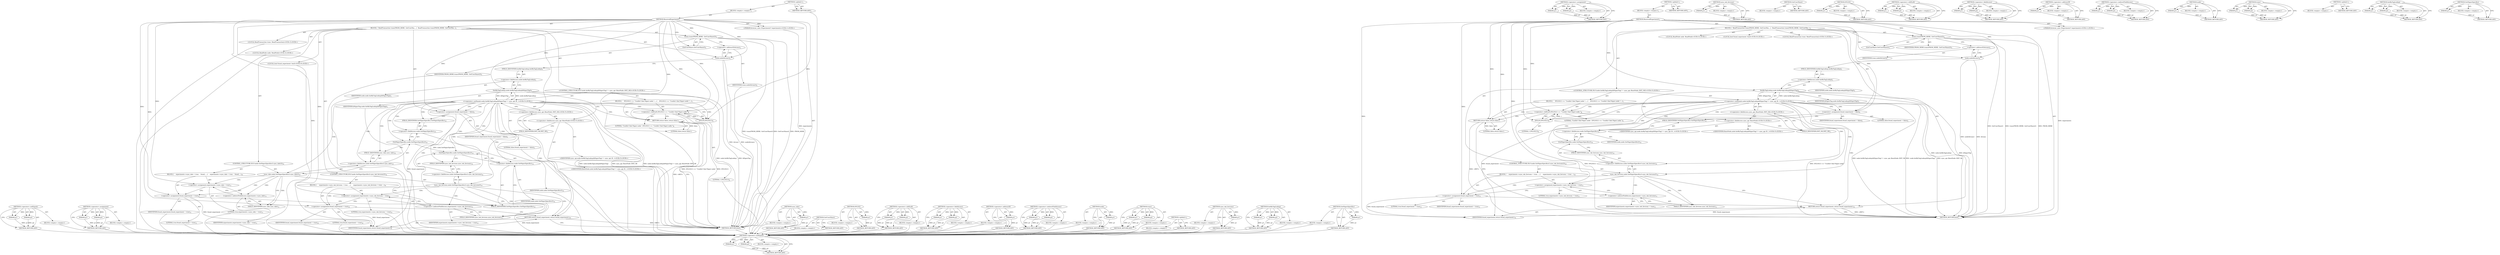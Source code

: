 digraph "GetNigoriSpecifics" {
vulnerable_123 [label=<(METHOD,&lt;operator&gt;.notEquals)>];
vulnerable_124 [label=<(PARAM,p1)>];
vulnerable_125 [label=<(PARAM,p2)>];
vulnerable_126 [label=<(BLOCK,&lt;empty&gt;,&lt;empty&gt;)>];
vulnerable_127 [label=<(METHOD_RETURN,ANY)>];
vulnerable_147 [label=<(METHOD,&lt;operator&gt;.assignment)>];
vulnerable_148 [label=<(PARAM,p1)>];
vulnerable_149 [label=<(PARAM,p2)>];
vulnerable_150 [label=<(BLOCK,&lt;empty&gt;,&lt;empty&gt;)>];
vulnerable_151 [label=<(METHOD_RETURN,ANY)>];
vulnerable_6 [label=<(METHOD,&lt;global&gt;)<SUB>1</SUB>>];
vulnerable_7 [label=<(BLOCK,&lt;empty&gt;,&lt;empty&gt;)<SUB>1</SUB>>];
vulnerable_8 [label=<(METHOD,ReceivedExperiment)<SUB>1</SUB>>];
vulnerable_9 [label="<(PARAM,browser_sync::Experiments* experiments)<SUB>1</SUB>>"];
vulnerable_10 [label=<(BLOCK,{
  ReadTransaction trans(FROM_HERE, GetUserSha...,{
  ReadTransaction trans(FROM_HERE, GetUserSha...)<SUB>2</SUB>>];
vulnerable_11 [label="<(LOCAL,ReadTransaction trans: ReadTransaction)<SUB>3</SUB>>"];
vulnerable_12 [label=<(trans,trans(FROM_HERE, GetUserShare()))<SUB>3</SUB>>];
vulnerable_13 [label=<(IDENTIFIER,FROM_HERE,trans(FROM_HERE, GetUserShare()))<SUB>3</SUB>>];
vulnerable_14 [label=<(GetUserShare,GetUserShare())<SUB>3</SUB>>];
vulnerable_15 [label="<(LOCAL,ReadNode node: ReadNode)<SUB>4</SUB>>"];
vulnerable_16 [label=<(node,node(&amp;trans))<SUB>4</SUB>>];
vulnerable_17 [label=<(&lt;operator&gt;.addressOf,&amp;trans)<SUB>4</SUB>>];
vulnerable_18 [label=<(IDENTIFIER,trans,node(&amp;trans))<SUB>4</SUB>>];
vulnerable_19 [label="<(CONTROL_STRUCTURE,IF,if (node.InitByTagLookup(kNigoriTag) != sync_api::BaseNode::INIT_OK))<SUB>5</SUB>>"];
vulnerable_20 [label="<(&lt;operator&gt;.notEquals,node.InitByTagLookup(kNigoriTag) != sync_api::B...)<SUB>5</SUB>>"];
vulnerable_21 [label=<(InitByTagLookup,node.InitByTagLookup(kNigoriTag))<SUB>5</SUB>>];
vulnerable_22 [label=<(&lt;operator&gt;.fieldAccess,node.InitByTagLookup)<SUB>5</SUB>>];
vulnerable_23 [label=<(IDENTIFIER,node,node.InitByTagLookup(kNigoriTag))<SUB>5</SUB>>];
vulnerable_24 [label=<(FIELD_IDENTIFIER,InitByTagLookup,InitByTagLookup)<SUB>5</SUB>>];
vulnerable_25 [label=<(IDENTIFIER,kNigoriTag,node.InitByTagLookup(kNigoriTag))<SUB>5</SUB>>];
vulnerable_26 [label="<(&lt;operator&gt;.fieldAccess,sync_api::BaseNode::INIT_OK)<SUB>5</SUB>>"];
vulnerable_27 [label="<(&lt;operator&gt;.fieldAccess,sync_api::BaseNode)<SUB>5</SUB>>"];
vulnerable_28 [label="<(IDENTIFIER,sync_api,node.InitByTagLookup(kNigoriTag) != sync_api::B...)<SUB>5</SUB>>"];
vulnerable_29 [label="<(IDENTIFIER,BaseNode,node.InitByTagLookup(kNigoriTag) != sync_api::B...)<SUB>5</SUB>>"];
vulnerable_30 [label=<(FIELD_IDENTIFIER,INIT_OK,INIT_OK)<SUB>5</SUB>>];
vulnerable_31 [label=<(BLOCK,{
    DVLOG(1) &lt;&lt; &quot;Couldn't find Nigori node.&quot;;...,{
    DVLOG(1) &lt;&lt; &quot;Couldn't find Nigori node.&quot;;...)<SUB>5</SUB>>];
vulnerable_32 [label=<(&lt;operator&gt;.shiftLeft,DVLOG(1) &lt;&lt; &quot;Couldn't find Nigori node.&quot;)<SUB>6</SUB>>];
vulnerable_33 [label=<(DVLOG,DVLOG(1))<SUB>6</SUB>>];
vulnerable_34 [label=<(LITERAL,1,DVLOG(1))<SUB>6</SUB>>];
vulnerable_35 [label=<(LITERAL,&quot;Couldn't find Nigori node.&quot;,DVLOG(1) &lt;&lt; &quot;Couldn't find Nigori node.&quot;)<SUB>6</SUB>>];
vulnerable_36 [label=<(RETURN,return false;,return false;)<SUB>7</SUB>>];
vulnerable_37 [label=<(LITERAL,false,return false;)<SUB>7</SUB>>];
vulnerable_38 [label="<(LOCAL,bool found_experiment: bool)<SUB>9</SUB>>"];
vulnerable_39 [label=<(&lt;operator&gt;.assignment,found_experiment = false)<SUB>9</SUB>>];
vulnerable_40 [label=<(IDENTIFIER,found_experiment,found_experiment = false)<SUB>9</SUB>>];
vulnerable_41 [label=<(LITERAL,false,found_experiment = false)<SUB>9</SUB>>];
vulnerable_42 [label=<(CONTROL_STRUCTURE,IF,if (node.GetNigoriSpecifics().sync_tabs()))<SUB>10</SUB>>];
vulnerable_43 [label=<(sync_tabs,node.GetNigoriSpecifics().sync_tabs())<SUB>10</SUB>>];
vulnerable_44 [label=<(&lt;operator&gt;.fieldAccess,node.GetNigoriSpecifics().sync_tabs)<SUB>10</SUB>>];
vulnerable_45 [label=<(GetNigoriSpecifics,node.GetNigoriSpecifics())<SUB>10</SUB>>];
vulnerable_46 [label=<(&lt;operator&gt;.fieldAccess,node.GetNigoriSpecifics)<SUB>10</SUB>>];
vulnerable_47 [label=<(IDENTIFIER,node,node.GetNigoriSpecifics())<SUB>10</SUB>>];
vulnerable_48 [label=<(FIELD_IDENTIFIER,GetNigoriSpecifics,GetNigoriSpecifics)<SUB>10</SUB>>];
vulnerable_49 [label=<(FIELD_IDENTIFIER,sync_tabs,sync_tabs)<SUB>10</SUB>>];
vulnerable_50 [label=<(BLOCK,{
    experiments-&gt;sync_tabs = true;
    found_...,{
    experiments-&gt;sync_tabs = true;
    found_...)<SUB>10</SUB>>];
vulnerable_51 [label=<(&lt;operator&gt;.assignment,experiments-&gt;sync_tabs = true)<SUB>11</SUB>>];
vulnerable_52 [label=<(&lt;operator&gt;.indirectFieldAccess,experiments-&gt;sync_tabs)<SUB>11</SUB>>];
vulnerable_53 [label=<(IDENTIFIER,experiments,experiments-&gt;sync_tabs = true)<SUB>11</SUB>>];
vulnerable_54 [label=<(FIELD_IDENTIFIER,sync_tabs,sync_tabs)<SUB>11</SUB>>];
vulnerable_55 [label=<(LITERAL,true,experiments-&gt;sync_tabs = true)<SUB>11</SUB>>];
vulnerable_56 [label=<(&lt;operator&gt;.assignment,found_experiment = true)<SUB>12</SUB>>];
vulnerable_57 [label=<(IDENTIFIER,found_experiment,found_experiment = true)<SUB>12</SUB>>];
vulnerable_58 [label=<(LITERAL,true,found_experiment = true)<SUB>12</SUB>>];
vulnerable_59 [label=<(CONTROL_STRUCTURE,IF,if (node.GetNigoriSpecifics().sync_tab_favicons()))<SUB>14</SUB>>];
vulnerable_60 [label=<(sync_tab_favicons,node.GetNigoriSpecifics().sync_tab_favicons())<SUB>14</SUB>>];
vulnerable_61 [label=<(&lt;operator&gt;.fieldAccess,node.GetNigoriSpecifics().sync_tab_favicons)<SUB>14</SUB>>];
vulnerable_62 [label=<(GetNigoriSpecifics,node.GetNigoriSpecifics())<SUB>14</SUB>>];
vulnerable_63 [label=<(&lt;operator&gt;.fieldAccess,node.GetNigoriSpecifics)<SUB>14</SUB>>];
vulnerable_64 [label=<(IDENTIFIER,node,node.GetNigoriSpecifics())<SUB>14</SUB>>];
vulnerable_65 [label=<(FIELD_IDENTIFIER,GetNigoriSpecifics,GetNigoriSpecifics)<SUB>14</SUB>>];
vulnerable_66 [label=<(FIELD_IDENTIFIER,sync_tab_favicons,sync_tab_favicons)<SUB>14</SUB>>];
vulnerable_67 [label=<(BLOCK,{
     experiments-&gt;sync_tab_favicons = true;
 ...,{
     experiments-&gt;sync_tab_favicons = true;
 ...)<SUB>14</SUB>>];
vulnerable_68 [label=<(&lt;operator&gt;.assignment,experiments-&gt;sync_tab_favicons = true)<SUB>15</SUB>>];
vulnerable_69 [label=<(&lt;operator&gt;.indirectFieldAccess,experiments-&gt;sync_tab_favicons)<SUB>15</SUB>>];
vulnerable_70 [label=<(IDENTIFIER,experiments,experiments-&gt;sync_tab_favicons = true)<SUB>15</SUB>>];
vulnerable_71 [label=<(FIELD_IDENTIFIER,sync_tab_favicons,sync_tab_favicons)<SUB>15</SUB>>];
vulnerable_72 [label=<(LITERAL,true,experiments-&gt;sync_tab_favicons = true)<SUB>15</SUB>>];
vulnerable_73 [label=<(&lt;operator&gt;.assignment,found_experiment = true)<SUB>16</SUB>>];
vulnerable_74 [label=<(IDENTIFIER,found_experiment,found_experiment = true)<SUB>16</SUB>>];
vulnerable_75 [label=<(LITERAL,true,found_experiment = true)<SUB>16</SUB>>];
vulnerable_76 [label=<(RETURN,return found_experiment;,return found_experiment;)<SUB>18</SUB>>];
vulnerable_77 [label=<(IDENTIFIER,found_experiment,return found_experiment;)<SUB>18</SUB>>];
vulnerable_78 [label=<(METHOD_RETURN,bool)<SUB>1</SUB>>];
vulnerable_80 [label=<(METHOD_RETURN,ANY)<SUB>1</SUB>>];
vulnerable_152 [label=<(METHOD,sync_tabs)>];
vulnerable_153 [label=<(PARAM,p1)>];
vulnerable_154 [label=<(BLOCK,&lt;empty&gt;,&lt;empty&gt;)>];
vulnerable_155 [label=<(METHOD_RETURN,ANY)>];
vulnerable_112 [label=<(METHOD,GetUserShare)>];
vulnerable_113 [label=<(BLOCK,&lt;empty&gt;,&lt;empty&gt;)>];
vulnerable_114 [label=<(METHOD_RETURN,ANY)>];
vulnerable_143 [label=<(METHOD,DVLOG)>];
vulnerable_144 [label=<(PARAM,p1)>];
vulnerable_145 [label=<(BLOCK,&lt;empty&gt;,&lt;empty&gt;)>];
vulnerable_146 [label=<(METHOD_RETURN,ANY)>];
vulnerable_138 [label=<(METHOD,&lt;operator&gt;.shiftLeft)>];
vulnerable_139 [label=<(PARAM,p1)>];
vulnerable_140 [label=<(PARAM,p2)>];
vulnerable_141 [label=<(BLOCK,&lt;empty&gt;,&lt;empty&gt;)>];
vulnerable_142 [label=<(METHOD_RETURN,ANY)>];
vulnerable_133 [label=<(METHOD,&lt;operator&gt;.fieldAccess)>];
vulnerable_134 [label=<(PARAM,p1)>];
vulnerable_135 [label=<(PARAM,p2)>];
vulnerable_136 [label=<(BLOCK,&lt;empty&gt;,&lt;empty&gt;)>];
vulnerable_137 [label=<(METHOD_RETURN,ANY)>];
vulnerable_119 [label=<(METHOD,&lt;operator&gt;.addressOf)>];
vulnerable_120 [label=<(PARAM,p1)>];
vulnerable_121 [label=<(BLOCK,&lt;empty&gt;,&lt;empty&gt;)>];
vulnerable_122 [label=<(METHOD_RETURN,ANY)>];
vulnerable_160 [label=<(METHOD,&lt;operator&gt;.indirectFieldAccess)>];
vulnerable_161 [label=<(PARAM,p1)>];
vulnerable_162 [label=<(PARAM,p2)>];
vulnerable_163 [label=<(BLOCK,&lt;empty&gt;,&lt;empty&gt;)>];
vulnerable_164 [label=<(METHOD_RETURN,ANY)>];
vulnerable_115 [label=<(METHOD,node)>];
vulnerable_116 [label=<(PARAM,p1)>];
vulnerable_117 [label=<(BLOCK,&lt;empty&gt;,&lt;empty&gt;)>];
vulnerable_118 [label=<(METHOD_RETURN,ANY)>];
vulnerable_107 [label=<(METHOD,trans)>];
vulnerable_108 [label=<(PARAM,p1)>];
vulnerable_109 [label=<(PARAM,p2)>];
vulnerable_110 [label=<(BLOCK,&lt;empty&gt;,&lt;empty&gt;)>];
vulnerable_111 [label=<(METHOD_RETURN,ANY)>];
vulnerable_101 [label=<(METHOD,&lt;global&gt;)<SUB>1</SUB>>];
vulnerable_102 [label=<(BLOCK,&lt;empty&gt;,&lt;empty&gt;)>];
vulnerable_103 [label=<(METHOD_RETURN,ANY)>];
vulnerable_165 [label=<(METHOD,sync_tab_favicons)>];
vulnerable_166 [label=<(PARAM,p1)>];
vulnerable_167 [label=<(BLOCK,&lt;empty&gt;,&lt;empty&gt;)>];
vulnerable_168 [label=<(METHOD_RETURN,ANY)>];
vulnerable_128 [label=<(METHOD,InitByTagLookup)>];
vulnerable_129 [label=<(PARAM,p1)>];
vulnerable_130 [label=<(PARAM,p2)>];
vulnerable_131 [label=<(BLOCK,&lt;empty&gt;,&lt;empty&gt;)>];
vulnerable_132 [label=<(METHOD_RETURN,ANY)>];
vulnerable_156 [label=<(METHOD,GetNigoriSpecifics)>];
vulnerable_157 [label=<(PARAM,p1)>];
vulnerable_158 [label=<(BLOCK,&lt;empty&gt;,&lt;empty&gt;)>];
vulnerable_159 [label=<(METHOD_RETURN,ANY)>];
fixed_106 [label=<(METHOD,&lt;operator&gt;.notEquals)>];
fixed_107 [label=<(PARAM,p1)>];
fixed_108 [label=<(PARAM,p2)>];
fixed_109 [label=<(BLOCK,&lt;empty&gt;,&lt;empty&gt;)>];
fixed_110 [label=<(METHOD_RETURN,ANY)>];
fixed_130 [label=<(METHOD,&lt;operator&gt;.assignment)>];
fixed_131 [label=<(PARAM,p1)>];
fixed_132 [label=<(PARAM,p2)>];
fixed_133 [label=<(BLOCK,&lt;empty&gt;,&lt;empty&gt;)>];
fixed_134 [label=<(METHOD_RETURN,ANY)>];
fixed_6 [label=<(METHOD,&lt;global&gt;)<SUB>1</SUB>>];
fixed_7 [label=<(BLOCK,&lt;empty&gt;,&lt;empty&gt;)<SUB>1</SUB>>];
fixed_8 [label=<(METHOD,ReceivedExperiment)<SUB>1</SUB>>];
fixed_9 [label="<(PARAM,browser_sync::Experiments* experiments)<SUB>1</SUB>>"];
fixed_10 [label=<(BLOCK,{
  ReadTransaction trans(FROM_HERE, GetUserSha...,{
  ReadTransaction trans(FROM_HERE, GetUserSha...)<SUB>2</SUB>>];
fixed_11 [label="<(LOCAL,ReadTransaction trans: ReadTransaction)<SUB>3</SUB>>"];
fixed_12 [label=<(trans,trans(FROM_HERE, GetUserShare()))<SUB>3</SUB>>];
fixed_13 [label=<(IDENTIFIER,FROM_HERE,trans(FROM_HERE, GetUserShare()))<SUB>3</SUB>>];
fixed_14 [label=<(GetUserShare,GetUserShare())<SUB>3</SUB>>];
fixed_15 [label="<(LOCAL,ReadNode node: ReadNode)<SUB>4</SUB>>"];
fixed_16 [label=<(node,node(&amp;trans))<SUB>4</SUB>>];
fixed_17 [label=<(&lt;operator&gt;.addressOf,&amp;trans)<SUB>4</SUB>>];
fixed_18 [label=<(IDENTIFIER,trans,node(&amp;trans))<SUB>4</SUB>>];
fixed_19 [label="<(CONTROL_STRUCTURE,IF,if (node.InitByTagLookup(kNigoriTag) != sync_api::BaseNode::INIT_OK))<SUB>5</SUB>>"];
fixed_20 [label="<(&lt;operator&gt;.notEquals,node.InitByTagLookup(kNigoriTag) != sync_api::B...)<SUB>5</SUB>>"];
fixed_21 [label=<(InitByTagLookup,node.InitByTagLookup(kNigoriTag))<SUB>5</SUB>>];
fixed_22 [label=<(&lt;operator&gt;.fieldAccess,node.InitByTagLookup)<SUB>5</SUB>>];
fixed_23 [label=<(IDENTIFIER,node,node.InitByTagLookup(kNigoriTag))<SUB>5</SUB>>];
fixed_24 [label=<(FIELD_IDENTIFIER,InitByTagLookup,InitByTagLookup)<SUB>5</SUB>>];
fixed_25 [label=<(IDENTIFIER,kNigoriTag,node.InitByTagLookup(kNigoriTag))<SUB>5</SUB>>];
fixed_26 [label="<(&lt;operator&gt;.fieldAccess,sync_api::BaseNode::INIT_OK)<SUB>5</SUB>>"];
fixed_27 [label="<(&lt;operator&gt;.fieldAccess,sync_api::BaseNode)<SUB>5</SUB>>"];
fixed_28 [label="<(IDENTIFIER,sync_api,node.InitByTagLookup(kNigoriTag) != sync_api::B...)<SUB>5</SUB>>"];
fixed_29 [label="<(IDENTIFIER,BaseNode,node.InitByTagLookup(kNigoriTag) != sync_api::B...)<SUB>5</SUB>>"];
fixed_30 [label=<(FIELD_IDENTIFIER,INIT_OK,INIT_OK)<SUB>5</SUB>>];
fixed_31 [label=<(BLOCK,{
    DVLOG(1) &lt;&lt; &quot;Couldn't find Nigori node.&quot;;...,{
    DVLOG(1) &lt;&lt; &quot;Couldn't find Nigori node.&quot;;...)<SUB>5</SUB>>];
fixed_32 [label=<(&lt;operator&gt;.shiftLeft,DVLOG(1) &lt;&lt; &quot;Couldn't find Nigori node.&quot;)<SUB>6</SUB>>];
fixed_33 [label=<(DVLOG,DVLOG(1))<SUB>6</SUB>>];
fixed_34 [label=<(LITERAL,1,DVLOG(1))<SUB>6</SUB>>];
fixed_35 [label=<(LITERAL,&quot;Couldn't find Nigori node.&quot;,DVLOG(1) &lt;&lt; &quot;Couldn't find Nigori node.&quot;)<SUB>6</SUB>>];
fixed_36 [label=<(RETURN,return false;,return false;)<SUB>7</SUB>>];
fixed_37 [label=<(LITERAL,false,return false;)<SUB>7</SUB>>];
fixed_38 [label="<(LOCAL,bool found_experiment: bool)<SUB>9</SUB>>"];
fixed_39 [label=<(&lt;operator&gt;.assignment,found_experiment = false)<SUB>9</SUB>>];
fixed_40 [label=<(IDENTIFIER,found_experiment,found_experiment = false)<SUB>9</SUB>>];
fixed_41 [label=<(LITERAL,false,found_experiment = false)<SUB>9</SUB>>];
fixed_42 [label=<(CONTROL_STRUCTURE,IF,if (node.GetNigoriSpecifics().sync_tab_favicons()))<SUB>10</SUB>>];
fixed_43 [label=<(sync_tab_favicons,node.GetNigoriSpecifics().sync_tab_favicons())<SUB>10</SUB>>];
fixed_44 [label=<(&lt;operator&gt;.fieldAccess,node.GetNigoriSpecifics().sync_tab_favicons)<SUB>10</SUB>>];
fixed_45 [label=<(GetNigoriSpecifics,node.GetNigoriSpecifics())<SUB>10</SUB>>];
fixed_46 [label=<(&lt;operator&gt;.fieldAccess,node.GetNigoriSpecifics)<SUB>10</SUB>>];
fixed_47 [label=<(IDENTIFIER,node,node.GetNigoriSpecifics())<SUB>10</SUB>>];
fixed_48 [label=<(FIELD_IDENTIFIER,GetNigoriSpecifics,GetNigoriSpecifics)<SUB>10</SUB>>];
fixed_49 [label=<(FIELD_IDENTIFIER,sync_tab_favicons,sync_tab_favicons)<SUB>10</SUB>>];
fixed_50 [label=<(BLOCK,{
     experiments-&gt;sync_tab_favicons = true;
 ...,{
     experiments-&gt;sync_tab_favicons = true;
 ...)<SUB>10</SUB>>];
fixed_51 [label=<(&lt;operator&gt;.assignment,experiments-&gt;sync_tab_favicons = true)<SUB>11</SUB>>];
fixed_52 [label=<(&lt;operator&gt;.indirectFieldAccess,experiments-&gt;sync_tab_favicons)<SUB>11</SUB>>];
fixed_53 [label=<(IDENTIFIER,experiments,experiments-&gt;sync_tab_favicons = true)<SUB>11</SUB>>];
fixed_54 [label=<(FIELD_IDENTIFIER,sync_tab_favicons,sync_tab_favicons)<SUB>11</SUB>>];
fixed_55 [label=<(LITERAL,true,experiments-&gt;sync_tab_favicons = true)<SUB>11</SUB>>];
fixed_56 [label=<(&lt;operator&gt;.assignment,found_experiment = true)<SUB>12</SUB>>];
fixed_57 [label=<(IDENTIFIER,found_experiment,found_experiment = true)<SUB>12</SUB>>];
fixed_58 [label=<(LITERAL,true,found_experiment = true)<SUB>12</SUB>>];
fixed_59 [label=<(RETURN,return found_experiment;,return found_experiment;)<SUB>14</SUB>>];
fixed_60 [label=<(IDENTIFIER,found_experiment,return found_experiment;)<SUB>14</SUB>>];
fixed_61 [label=<(METHOD_RETURN,bool)<SUB>1</SUB>>];
fixed_63 [label=<(METHOD_RETURN,ANY)<SUB>1</SUB>>];
fixed_135 [label=<(METHOD,sync_tab_favicons)>];
fixed_136 [label=<(PARAM,p1)>];
fixed_137 [label=<(BLOCK,&lt;empty&gt;,&lt;empty&gt;)>];
fixed_138 [label=<(METHOD_RETURN,ANY)>];
fixed_95 [label=<(METHOD,GetUserShare)>];
fixed_96 [label=<(BLOCK,&lt;empty&gt;,&lt;empty&gt;)>];
fixed_97 [label=<(METHOD_RETURN,ANY)>];
fixed_126 [label=<(METHOD,DVLOG)>];
fixed_127 [label=<(PARAM,p1)>];
fixed_128 [label=<(BLOCK,&lt;empty&gt;,&lt;empty&gt;)>];
fixed_129 [label=<(METHOD_RETURN,ANY)>];
fixed_121 [label=<(METHOD,&lt;operator&gt;.shiftLeft)>];
fixed_122 [label=<(PARAM,p1)>];
fixed_123 [label=<(PARAM,p2)>];
fixed_124 [label=<(BLOCK,&lt;empty&gt;,&lt;empty&gt;)>];
fixed_125 [label=<(METHOD_RETURN,ANY)>];
fixed_116 [label=<(METHOD,&lt;operator&gt;.fieldAccess)>];
fixed_117 [label=<(PARAM,p1)>];
fixed_118 [label=<(PARAM,p2)>];
fixed_119 [label=<(BLOCK,&lt;empty&gt;,&lt;empty&gt;)>];
fixed_120 [label=<(METHOD_RETURN,ANY)>];
fixed_102 [label=<(METHOD,&lt;operator&gt;.addressOf)>];
fixed_103 [label=<(PARAM,p1)>];
fixed_104 [label=<(BLOCK,&lt;empty&gt;,&lt;empty&gt;)>];
fixed_105 [label=<(METHOD_RETURN,ANY)>];
fixed_143 [label=<(METHOD,&lt;operator&gt;.indirectFieldAccess)>];
fixed_144 [label=<(PARAM,p1)>];
fixed_145 [label=<(PARAM,p2)>];
fixed_146 [label=<(BLOCK,&lt;empty&gt;,&lt;empty&gt;)>];
fixed_147 [label=<(METHOD_RETURN,ANY)>];
fixed_98 [label=<(METHOD,node)>];
fixed_99 [label=<(PARAM,p1)>];
fixed_100 [label=<(BLOCK,&lt;empty&gt;,&lt;empty&gt;)>];
fixed_101 [label=<(METHOD_RETURN,ANY)>];
fixed_90 [label=<(METHOD,trans)>];
fixed_91 [label=<(PARAM,p1)>];
fixed_92 [label=<(PARAM,p2)>];
fixed_93 [label=<(BLOCK,&lt;empty&gt;,&lt;empty&gt;)>];
fixed_94 [label=<(METHOD_RETURN,ANY)>];
fixed_84 [label=<(METHOD,&lt;global&gt;)<SUB>1</SUB>>];
fixed_85 [label=<(BLOCK,&lt;empty&gt;,&lt;empty&gt;)>];
fixed_86 [label=<(METHOD_RETURN,ANY)>];
fixed_111 [label=<(METHOD,InitByTagLookup)>];
fixed_112 [label=<(PARAM,p1)>];
fixed_113 [label=<(PARAM,p2)>];
fixed_114 [label=<(BLOCK,&lt;empty&gt;,&lt;empty&gt;)>];
fixed_115 [label=<(METHOD_RETURN,ANY)>];
fixed_139 [label=<(METHOD,GetNigoriSpecifics)>];
fixed_140 [label=<(PARAM,p1)>];
fixed_141 [label=<(BLOCK,&lt;empty&gt;,&lt;empty&gt;)>];
fixed_142 [label=<(METHOD_RETURN,ANY)>];
vulnerable_123 -> vulnerable_124  [key=0, label="AST: "];
vulnerable_123 -> vulnerable_124  [key=1, label="DDG: "];
vulnerable_123 -> vulnerable_126  [key=0, label="AST: "];
vulnerable_123 -> vulnerable_125  [key=0, label="AST: "];
vulnerable_123 -> vulnerable_125  [key=1, label="DDG: "];
vulnerable_123 -> vulnerable_127  [key=0, label="AST: "];
vulnerable_123 -> vulnerable_127  [key=1, label="CFG: "];
vulnerable_124 -> vulnerable_127  [key=0, label="DDG: p1"];
vulnerable_125 -> vulnerable_127  [key=0, label="DDG: p2"];
vulnerable_126 -> fixed_106  [key=0];
vulnerable_127 -> fixed_106  [key=0];
vulnerable_147 -> vulnerable_148  [key=0, label="AST: "];
vulnerable_147 -> vulnerable_148  [key=1, label="DDG: "];
vulnerable_147 -> vulnerable_150  [key=0, label="AST: "];
vulnerable_147 -> vulnerable_149  [key=0, label="AST: "];
vulnerable_147 -> vulnerable_149  [key=1, label="DDG: "];
vulnerable_147 -> vulnerable_151  [key=0, label="AST: "];
vulnerable_147 -> vulnerable_151  [key=1, label="CFG: "];
vulnerable_148 -> vulnerable_151  [key=0, label="DDG: p1"];
vulnerable_149 -> vulnerable_151  [key=0, label="DDG: p2"];
vulnerable_150 -> fixed_106  [key=0];
vulnerable_151 -> fixed_106  [key=0];
vulnerable_6 -> vulnerable_7  [key=0, label="AST: "];
vulnerable_6 -> vulnerable_80  [key=0, label="AST: "];
vulnerable_6 -> vulnerable_80  [key=1, label="CFG: "];
vulnerable_7 -> vulnerable_8  [key=0, label="AST: "];
vulnerable_8 -> vulnerable_9  [key=0, label="AST: "];
vulnerable_8 -> vulnerable_9  [key=1, label="DDG: "];
vulnerable_8 -> vulnerable_10  [key=0, label="AST: "];
vulnerable_8 -> vulnerable_78  [key=0, label="AST: "];
vulnerable_8 -> vulnerable_14  [key=0, label="CFG: "];
vulnerable_8 -> vulnerable_39  [key=0, label="DDG: "];
vulnerable_8 -> vulnerable_12  [key=0, label="DDG: "];
vulnerable_8 -> vulnerable_16  [key=0, label="DDG: "];
vulnerable_8 -> vulnerable_77  [key=0, label="DDG: "];
vulnerable_8 -> vulnerable_36  [key=0, label="DDG: "];
vulnerable_8 -> vulnerable_51  [key=0, label="DDG: "];
vulnerable_8 -> vulnerable_56  [key=0, label="DDG: "];
vulnerable_8 -> vulnerable_68  [key=0, label="DDG: "];
vulnerable_8 -> vulnerable_73  [key=0, label="DDG: "];
vulnerable_8 -> vulnerable_21  [key=0, label="DDG: "];
vulnerable_8 -> vulnerable_32  [key=0, label="DDG: "];
vulnerable_8 -> vulnerable_37  [key=0, label="DDG: "];
vulnerable_8 -> vulnerable_33  [key=0, label="DDG: "];
vulnerable_9 -> vulnerable_78  [key=0, label="DDG: experiments"];
vulnerable_10 -> vulnerable_11  [key=0, label="AST: "];
vulnerable_10 -> vulnerable_12  [key=0, label="AST: "];
vulnerable_10 -> vulnerable_15  [key=0, label="AST: "];
vulnerable_10 -> vulnerable_16  [key=0, label="AST: "];
vulnerable_10 -> vulnerable_19  [key=0, label="AST: "];
vulnerable_10 -> vulnerable_38  [key=0, label="AST: "];
vulnerable_10 -> vulnerable_39  [key=0, label="AST: "];
vulnerable_10 -> vulnerable_42  [key=0, label="AST: "];
vulnerable_10 -> vulnerable_59  [key=0, label="AST: "];
vulnerable_10 -> vulnerable_76  [key=0, label="AST: "];
vulnerable_11 -> fixed_106  [key=0];
vulnerable_12 -> vulnerable_13  [key=0, label="AST: "];
vulnerable_12 -> vulnerable_14  [key=0, label="AST: "];
vulnerable_12 -> vulnerable_17  [key=0, label="CFG: "];
vulnerable_12 -> vulnerable_78  [key=0, label="DDG: GetUserShare()"];
vulnerable_12 -> vulnerable_78  [key=1, label="DDG: trans(FROM_HERE, GetUserShare())"];
vulnerable_12 -> vulnerable_78  [key=2, label="DDG: FROM_HERE"];
vulnerable_13 -> fixed_106  [key=0];
vulnerable_14 -> vulnerable_12  [key=0, label="CFG: "];
vulnerable_15 -> fixed_106  [key=0];
vulnerable_16 -> vulnerable_17  [key=0, label="AST: "];
vulnerable_16 -> vulnerable_24  [key=0, label="CFG: "];
vulnerable_16 -> vulnerable_78  [key=0, label="DDG: &amp;trans"];
vulnerable_16 -> vulnerable_78  [key=1, label="DDG: node(&amp;trans)"];
vulnerable_17 -> vulnerable_18  [key=0, label="AST: "];
vulnerable_17 -> vulnerable_16  [key=0, label="CFG: "];
vulnerable_18 -> fixed_106  [key=0];
vulnerable_19 -> vulnerable_20  [key=0, label="AST: "];
vulnerable_19 -> vulnerable_31  [key=0, label="AST: "];
vulnerable_20 -> vulnerable_21  [key=0, label="AST: "];
vulnerable_20 -> vulnerable_26  [key=0, label="AST: "];
vulnerable_20 -> vulnerable_33  [key=0, label="CFG: "];
vulnerable_20 -> vulnerable_33  [key=1, label="CDG: "];
vulnerable_20 -> vulnerable_39  [key=0, label="CFG: "];
vulnerable_20 -> vulnerable_39  [key=1, label="CDG: "];
vulnerable_20 -> vulnerable_78  [key=0, label="DDG: node.InitByTagLookup(kNigoriTag)"];
vulnerable_20 -> vulnerable_78  [key=1, label="DDG: sync_api::BaseNode::INIT_OK"];
vulnerable_20 -> vulnerable_78  [key=2, label="DDG: node.InitByTagLookup(kNigoriTag) != sync_api::BaseNode::INIT_OK"];
vulnerable_20 -> vulnerable_48  [key=0, label="CDG: "];
vulnerable_20 -> vulnerable_32  [key=0, label="CDG: "];
vulnerable_20 -> vulnerable_49  [key=0, label="CDG: "];
vulnerable_20 -> vulnerable_60  [key=0, label="CDG: "];
vulnerable_20 -> vulnerable_61  [key=0, label="CDG: "];
vulnerable_20 -> vulnerable_66  [key=0, label="CDG: "];
vulnerable_20 -> vulnerable_36  [key=0, label="CDG: "];
vulnerable_20 -> vulnerable_46  [key=0, label="CDG: "];
vulnerable_20 -> vulnerable_45  [key=0, label="CDG: "];
vulnerable_20 -> vulnerable_63  [key=0, label="CDG: "];
vulnerable_20 -> vulnerable_76  [key=0, label="CDG: "];
vulnerable_20 -> vulnerable_65  [key=0, label="CDG: "];
vulnerable_20 -> vulnerable_44  [key=0, label="CDG: "];
vulnerable_20 -> vulnerable_62  [key=0, label="CDG: "];
vulnerable_20 -> vulnerable_43  [key=0, label="CDG: "];
vulnerable_21 -> vulnerable_22  [key=0, label="AST: "];
vulnerable_21 -> vulnerable_25  [key=0, label="AST: "];
vulnerable_21 -> vulnerable_27  [key=0, label="CFG: "];
vulnerable_21 -> vulnerable_78  [key=0, label="DDG: node.InitByTagLookup"];
vulnerable_21 -> vulnerable_78  [key=1, label="DDG: kNigoriTag"];
vulnerable_21 -> vulnerable_20  [key=0, label="DDG: node.InitByTagLookup"];
vulnerable_21 -> vulnerable_20  [key=1, label="DDG: kNigoriTag"];
vulnerable_22 -> vulnerable_23  [key=0, label="AST: "];
vulnerable_22 -> vulnerable_24  [key=0, label="AST: "];
vulnerable_22 -> vulnerable_21  [key=0, label="CFG: "];
vulnerable_23 -> fixed_106  [key=0];
vulnerable_24 -> vulnerable_22  [key=0, label="CFG: "];
vulnerable_25 -> fixed_106  [key=0];
vulnerable_26 -> vulnerable_27  [key=0, label="AST: "];
vulnerable_26 -> vulnerable_30  [key=0, label="AST: "];
vulnerable_26 -> vulnerable_20  [key=0, label="CFG: "];
vulnerable_27 -> vulnerable_28  [key=0, label="AST: "];
vulnerable_27 -> vulnerable_29  [key=0, label="AST: "];
vulnerable_27 -> vulnerable_30  [key=0, label="CFG: "];
vulnerable_28 -> fixed_106  [key=0];
vulnerable_29 -> fixed_106  [key=0];
vulnerable_30 -> vulnerable_26  [key=0, label="CFG: "];
vulnerable_31 -> vulnerable_32  [key=0, label="AST: "];
vulnerable_31 -> vulnerable_36  [key=0, label="AST: "];
vulnerable_32 -> vulnerable_33  [key=0, label="AST: "];
vulnerable_32 -> vulnerable_35  [key=0, label="AST: "];
vulnerable_32 -> vulnerable_36  [key=0, label="CFG: "];
vulnerable_32 -> vulnerable_78  [key=0, label="DDG: DVLOG(1)"];
vulnerable_32 -> vulnerable_78  [key=1, label="DDG: DVLOG(1) &lt;&lt; &quot;Couldn't find Nigori node.&quot;"];
vulnerable_33 -> vulnerable_34  [key=0, label="AST: "];
vulnerable_33 -> vulnerable_32  [key=0, label="CFG: "];
vulnerable_33 -> vulnerable_32  [key=1, label="DDG: 1"];
vulnerable_34 -> fixed_106  [key=0];
vulnerable_35 -> fixed_106  [key=0];
vulnerable_36 -> vulnerable_37  [key=0, label="AST: "];
vulnerable_36 -> vulnerable_78  [key=0, label="CFG: "];
vulnerable_36 -> vulnerable_78  [key=1, label="DDG: &lt;RET&gt;"];
vulnerable_37 -> vulnerable_36  [key=0, label="DDG: false"];
vulnerable_38 -> fixed_106  [key=0];
vulnerable_39 -> vulnerable_40  [key=0, label="AST: "];
vulnerable_39 -> vulnerable_41  [key=0, label="AST: "];
vulnerable_39 -> vulnerable_48  [key=0, label="CFG: "];
vulnerable_39 -> vulnerable_77  [key=0, label="DDG: found_experiment"];
vulnerable_40 -> fixed_106  [key=0];
vulnerable_41 -> fixed_106  [key=0];
vulnerable_42 -> vulnerable_43  [key=0, label="AST: "];
vulnerable_42 -> vulnerable_50  [key=0, label="AST: "];
vulnerable_43 -> vulnerable_44  [key=0, label="AST: "];
vulnerable_43 -> vulnerable_54  [key=0, label="CFG: "];
vulnerable_43 -> vulnerable_54  [key=1, label="CDG: "];
vulnerable_43 -> vulnerable_65  [key=0, label="CFG: "];
vulnerable_43 -> vulnerable_51  [key=0, label="CDG: "];
vulnerable_43 -> vulnerable_52  [key=0, label="CDG: "];
vulnerable_43 -> vulnerable_56  [key=0, label="CDG: "];
vulnerable_44 -> vulnerable_45  [key=0, label="AST: "];
vulnerable_44 -> vulnerable_49  [key=0, label="AST: "];
vulnerable_44 -> vulnerable_43  [key=0, label="CFG: "];
vulnerable_45 -> vulnerable_46  [key=0, label="AST: "];
vulnerable_45 -> vulnerable_49  [key=0, label="CFG: "];
vulnerable_45 -> vulnerable_62  [key=0, label="DDG: node.GetNigoriSpecifics"];
vulnerable_46 -> vulnerable_47  [key=0, label="AST: "];
vulnerable_46 -> vulnerable_48  [key=0, label="AST: "];
vulnerable_46 -> vulnerable_45  [key=0, label="CFG: "];
vulnerable_47 -> fixed_106  [key=0];
vulnerable_48 -> vulnerable_46  [key=0, label="CFG: "];
vulnerable_49 -> vulnerable_44  [key=0, label="CFG: "];
vulnerable_50 -> vulnerable_51  [key=0, label="AST: "];
vulnerable_50 -> vulnerable_56  [key=0, label="AST: "];
vulnerable_51 -> vulnerable_52  [key=0, label="AST: "];
vulnerable_51 -> vulnerable_55  [key=0, label="AST: "];
vulnerable_51 -> vulnerable_56  [key=0, label="CFG: "];
vulnerable_52 -> vulnerable_53  [key=0, label="AST: "];
vulnerable_52 -> vulnerable_54  [key=0, label="AST: "];
vulnerable_52 -> vulnerable_51  [key=0, label="CFG: "];
vulnerable_53 -> fixed_106  [key=0];
vulnerable_54 -> vulnerable_52  [key=0, label="CFG: "];
vulnerable_55 -> fixed_106  [key=0];
vulnerable_56 -> vulnerable_57  [key=0, label="AST: "];
vulnerable_56 -> vulnerable_58  [key=0, label="AST: "];
vulnerable_56 -> vulnerable_65  [key=0, label="CFG: "];
vulnerable_56 -> vulnerable_77  [key=0, label="DDG: found_experiment"];
vulnerable_57 -> fixed_106  [key=0];
vulnerable_58 -> fixed_106  [key=0];
vulnerable_59 -> vulnerable_60  [key=0, label="AST: "];
vulnerable_59 -> vulnerable_67  [key=0, label="AST: "];
vulnerable_60 -> vulnerable_61  [key=0, label="AST: "];
vulnerable_60 -> vulnerable_71  [key=0, label="CFG: "];
vulnerable_60 -> vulnerable_71  [key=1, label="CDG: "];
vulnerable_60 -> vulnerable_76  [key=0, label="CFG: "];
vulnerable_60 -> vulnerable_68  [key=0, label="CDG: "];
vulnerable_60 -> vulnerable_73  [key=0, label="CDG: "];
vulnerable_60 -> vulnerable_69  [key=0, label="CDG: "];
vulnerable_61 -> vulnerable_62  [key=0, label="AST: "];
vulnerable_61 -> vulnerable_66  [key=0, label="AST: "];
vulnerable_61 -> vulnerable_60  [key=0, label="CFG: "];
vulnerable_62 -> vulnerable_63  [key=0, label="AST: "];
vulnerable_62 -> vulnerable_66  [key=0, label="CFG: "];
vulnerable_63 -> vulnerable_64  [key=0, label="AST: "];
vulnerable_63 -> vulnerable_65  [key=0, label="AST: "];
vulnerable_63 -> vulnerable_62  [key=0, label="CFG: "];
vulnerable_64 -> fixed_106  [key=0];
vulnerable_65 -> vulnerable_63  [key=0, label="CFG: "];
vulnerable_66 -> vulnerable_61  [key=0, label="CFG: "];
vulnerable_67 -> vulnerable_68  [key=0, label="AST: "];
vulnerable_67 -> vulnerable_73  [key=0, label="AST: "];
vulnerable_68 -> vulnerable_69  [key=0, label="AST: "];
vulnerable_68 -> vulnerable_72  [key=0, label="AST: "];
vulnerable_68 -> vulnerable_73  [key=0, label="CFG: "];
vulnerable_69 -> vulnerable_70  [key=0, label="AST: "];
vulnerable_69 -> vulnerable_71  [key=0, label="AST: "];
vulnerable_69 -> vulnerable_68  [key=0, label="CFG: "];
vulnerable_70 -> fixed_106  [key=0];
vulnerable_71 -> vulnerable_69  [key=0, label="CFG: "];
vulnerable_72 -> fixed_106  [key=0];
vulnerable_73 -> vulnerable_74  [key=0, label="AST: "];
vulnerable_73 -> vulnerable_75  [key=0, label="AST: "];
vulnerable_73 -> vulnerable_76  [key=0, label="CFG: "];
vulnerable_73 -> vulnerable_77  [key=0, label="DDG: found_experiment"];
vulnerable_74 -> fixed_106  [key=0];
vulnerable_75 -> fixed_106  [key=0];
vulnerable_76 -> vulnerable_77  [key=0, label="AST: "];
vulnerable_76 -> vulnerable_78  [key=0, label="CFG: "];
vulnerable_76 -> vulnerable_78  [key=1, label="DDG: &lt;RET&gt;"];
vulnerable_77 -> vulnerable_76  [key=0, label="DDG: found_experiment"];
vulnerable_78 -> fixed_106  [key=0];
vulnerable_80 -> fixed_106  [key=0];
vulnerable_152 -> vulnerable_153  [key=0, label="AST: "];
vulnerable_152 -> vulnerable_153  [key=1, label="DDG: "];
vulnerable_152 -> vulnerable_154  [key=0, label="AST: "];
vulnerable_152 -> vulnerable_155  [key=0, label="AST: "];
vulnerable_152 -> vulnerable_155  [key=1, label="CFG: "];
vulnerable_153 -> vulnerable_155  [key=0, label="DDG: p1"];
vulnerable_154 -> fixed_106  [key=0];
vulnerable_155 -> fixed_106  [key=0];
vulnerable_112 -> vulnerable_113  [key=0, label="AST: "];
vulnerable_112 -> vulnerable_114  [key=0, label="AST: "];
vulnerable_112 -> vulnerable_114  [key=1, label="CFG: "];
vulnerable_113 -> fixed_106  [key=0];
vulnerable_114 -> fixed_106  [key=0];
vulnerable_143 -> vulnerable_144  [key=0, label="AST: "];
vulnerable_143 -> vulnerable_144  [key=1, label="DDG: "];
vulnerable_143 -> vulnerable_145  [key=0, label="AST: "];
vulnerable_143 -> vulnerable_146  [key=0, label="AST: "];
vulnerable_143 -> vulnerable_146  [key=1, label="CFG: "];
vulnerable_144 -> vulnerable_146  [key=0, label="DDG: p1"];
vulnerable_145 -> fixed_106  [key=0];
vulnerable_146 -> fixed_106  [key=0];
vulnerable_138 -> vulnerable_139  [key=0, label="AST: "];
vulnerable_138 -> vulnerable_139  [key=1, label="DDG: "];
vulnerable_138 -> vulnerable_141  [key=0, label="AST: "];
vulnerable_138 -> vulnerable_140  [key=0, label="AST: "];
vulnerable_138 -> vulnerable_140  [key=1, label="DDG: "];
vulnerable_138 -> vulnerable_142  [key=0, label="AST: "];
vulnerable_138 -> vulnerable_142  [key=1, label="CFG: "];
vulnerable_139 -> vulnerable_142  [key=0, label="DDG: p1"];
vulnerable_140 -> vulnerable_142  [key=0, label="DDG: p2"];
vulnerable_141 -> fixed_106  [key=0];
vulnerable_142 -> fixed_106  [key=0];
vulnerable_133 -> vulnerable_134  [key=0, label="AST: "];
vulnerable_133 -> vulnerable_134  [key=1, label="DDG: "];
vulnerable_133 -> vulnerable_136  [key=0, label="AST: "];
vulnerable_133 -> vulnerable_135  [key=0, label="AST: "];
vulnerable_133 -> vulnerable_135  [key=1, label="DDG: "];
vulnerable_133 -> vulnerable_137  [key=0, label="AST: "];
vulnerable_133 -> vulnerable_137  [key=1, label="CFG: "];
vulnerable_134 -> vulnerable_137  [key=0, label="DDG: p1"];
vulnerable_135 -> vulnerable_137  [key=0, label="DDG: p2"];
vulnerable_136 -> fixed_106  [key=0];
vulnerable_137 -> fixed_106  [key=0];
vulnerable_119 -> vulnerable_120  [key=0, label="AST: "];
vulnerable_119 -> vulnerable_120  [key=1, label="DDG: "];
vulnerable_119 -> vulnerable_121  [key=0, label="AST: "];
vulnerable_119 -> vulnerable_122  [key=0, label="AST: "];
vulnerable_119 -> vulnerable_122  [key=1, label="CFG: "];
vulnerable_120 -> vulnerable_122  [key=0, label="DDG: p1"];
vulnerable_121 -> fixed_106  [key=0];
vulnerable_122 -> fixed_106  [key=0];
vulnerable_160 -> vulnerable_161  [key=0, label="AST: "];
vulnerable_160 -> vulnerable_161  [key=1, label="DDG: "];
vulnerable_160 -> vulnerable_163  [key=0, label="AST: "];
vulnerable_160 -> vulnerable_162  [key=0, label="AST: "];
vulnerable_160 -> vulnerable_162  [key=1, label="DDG: "];
vulnerable_160 -> vulnerable_164  [key=0, label="AST: "];
vulnerable_160 -> vulnerable_164  [key=1, label="CFG: "];
vulnerable_161 -> vulnerable_164  [key=0, label="DDG: p1"];
vulnerable_162 -> vulnerable_164  [key=0, label="DDG: p2"];
vulnerable_163 -> fixed_106  [key=0];
vulnerable_164 -> fixed_106  [key=0];
vulnerable_115 -> vulnerable_116  [key=0, label="AST: "];
vulnerable_115 -> vulnerable_116  [key=1, label="DDG: "];
vulnerable_115 -> vulnerable_117  [key=0, label="AST: "];
vulnerable_115 -> vulnerable_118  [key=0, label="AST: "];
vulnerable_115 -> vulnerable_118  [key=1, label="CFG: "];
vulnerable_116 -> vulnerable_118  [key=0, label="DDG: p1"];
vulnerable_117 -> fixed_106  [key=0];
vulnerable_118 -> fixed_106  [key=0];
vulnerable_107 -> vulnerable_108  [key=0, label="AST: "];
vulnerable_107 -> vulnerable_108  [key=1, label="DDG: "];
vulnerable_107 -> vulnerable_110  [key=0, label="AST: "];
vulnerable_107 -> vulnerable_109  [key=0, label="AST: "];
vulnerable_107 -> vulnerable_109  [key=1, label="DDG: "];
vulnerable_107 -> vulnerable_111  [key=0, label="AST: "];
vulnerable_107 -> vulnerable_111  [key=1, label="CFG: "];
vulnerable_108 -> vulnerable_111  [key=0, label="DDG: p1"];
vulnerable_109 -> vulnerable_111  [key=0, label="DDG: p2"];
vulnerable_110 -> fixed_106  [key=0];
vulnerable_111 -> fixed_106  [key=0];
vulnerable_101 -> vulnerable_102  [key=0, label="AST: "];
vulnerable_101 -> vulnerable_103  [key=0, label="AST: "];
vulnerable_101 -> vulnerable_103  [key=1, label="CFG: "];
vulnerable_102 -> fixed_106  [key=0];
vulnerable_103 -> fixed_106  [key=0];
vulnerable_165 -> vulnerable_166  [key=0, label="AST: "];
vulnerable_165 -> vulnerable_166  [key=1, label="DDG: "];
vulnerable_165 -> vulnerable_167  [key=0, label="AST: "];
vulnerable_165 -> vulnerable_168  [key=0, label="AST: "];
vulnerable_165 -> vulnerable_168  [key=1, label="CFG: "];
vulnerable_166 -> vulnerable_168  [key=0, label="DDG: p1"];
vulnerable_167 -> fixed_106  [key=0];
vulnerable_168 -> fixed_106  [key=0];
vulnerable_128 -> vulnerable_129  [key=0, label="AST: "];
vulnerable_128 -> vulnerable_129  [key=1, label="DDG: "];
vulnerable_128 -> vulnerable_131  [key=0, label="AST: "];
vulnerable_128 -> vulnerable_130  [key=0, label="AST: "];
vulnerable_128 -> vulnerable_130  [key=1, label="DDG: "];
vulnerable_128 -> vulnerable_132  [key=0, label="AST: "];
vulnerable_128 -> vulnerable_132  [key=1, label="CFG: "];
vulnerable_129 -> vulnerable_132  [key=0, label="DDG: p1"];
vulnerable_130 -> vulnerable_132  [key=0, label="DDG: p2"];
vulnerable_131 -> fixed_106  [key=0];
vulnerable_132 -> fixed_106  [key=0];
vulnerable_156 -> vulnerable_157  [key=0, label="AST: "];
vulnerable_156 -> vulnerable_157  [key=1, label="DDG: "];
vulnerable_156 -> vulnerable_158  [key=0, label="AST: "];
vulnerable_156 -> vulnerable_159  [key=0, label="AST: "];
vulnerable_156 -> vulnerable_159  [key=1, label="CFG: "];
vulnerable_157 -> vulnerable_159  [key=0, label="DDG: p1"];
vulnerable_158 -> fixed_106  [key=0];
vulnerable_159 -> fixed_106  [key=0];
fixed_106 -> fixed_107  [key=0, label="AST: "];
fixed_106 -> fixed_107  [key=1, label="DDG: "];
fixed_106 -> fixed_109  [key=0, label="AST: "];
fixed_106 -> fixed_108  [key=0, label="AST: "];
fixed_106 -> fixed_108  [key=1, label="DDG: "];
fixed_106 -> fixed_110  [key=0, label="AST: "];
fixed_106 -> fixed_110  [key=1, label="CFG: "];
fixed_107 -> fixed_110  [key=0, label="DDG: p1"];
fixed_108 -> fixed_110  [key=0, label="DDG: p2"];
fixed_130 -> fixed_131  [key=0, label="AST: "];
fixed_130 -> fixed_131  [key=1, label="DDG: "];
fixed_130 -> fixed_133  [key=0, label="AST: "];
fixed_130 -> fixed_132  [key=0, label="AST: "];
fixed_130 -> fixed_132  [key=1, label="DDG: "];
fixed_130 -> fixed_134  [key=0, label="AST: "];
fixed_130 -> fixed_134  [key=1, label="CFG: "];
fixed_131 -> fixed_134  [key=0, label="DDG: p1"];
fixed_132 -> fixed_134  [key=0, label="DDG: p2"];
fixed_6 -> fixed_7  [key=0, label="AST: "];
fixed_6 -> fixed_63  [key=0, label="AST: "];
fixed_6 -> fixed_63  [key=1, label="CFG: "];
fixed_7 -> fixed_8  [key=0, label="AST: "];
fixed_8 -> fixed_9  [key=0, label="AST: "];
fixed_8 -> fixed_9  [key=1, label="DDG: "];
fixed_8 -> fixed_10  [key=0, label="AST: "];
fixed_8 -> fixed_61  [key=0, label="AST: "];
fixed_8 -> fixed_14  [key=0, label="CFG: "];
fixed_8 -> fixed_39  [key=0, label="DDG: "];
fixed_8 -> fixed_12  [key=0, label="DDG: "];
fixed_8 -> fixed_16  [key=0, label="DDG: "];
fixed_8 -> fixed_60  [key=0, label="DDG: "];
fixed_8 -> fixed_36  [key=0, label="DDG: "];
fixed_8 -> fixed_51  [key=0, label="DDG: "];
fixed_8 -> fixed_56  [key=0, label="DDG: "];
fixed_8 -> fixed_21  [key=0, label="DDG: "];
fixed_8 -> fixed_32  [key=0, label="DDG: "];
fixed_8 -> fixed_37  [key=0, label="DDG: "];
fixed_8 -> fixed_33  [key=0, label="DDG: "];
fixed_9 -> fixed_61  [key=0, label="DDG: experiments"];
fixed_10 -> fixed_11  [key=0, label="AST: "];
fixed_10 -> fixed_12  [key=0, label="AST: "];
fixed_10 -> fixed_15  [key=0, label="AST: "];
fixed_10 -> fixed_16  [key=0, label="AST: "];
fixed_10 -> fixed_19  [key=0, label="AST: "];
fixed_10 -> fixed_38  [key=0, label="AST: "];
fixed_10 -> fixed_39  [key=0, label="AST: "];
fixed_10 -> fixed_42  [key=0, label="AST: "];
fixed_10 -> fixed_59  [key=0, label="AST: "];
fixed_12 -> fixed_13  [key=0, label="AST: "];
fixed_12 -> fixed_14  [key=0, label="AST: "];
fixed_12 -> fixed_17  [key=0, label="CFG: "];
fixed_12 -> fixed_61  [key=0, label="DDG: GetUserShare()"];
fixed_12 -> fixed_61  [key=1, label="DDG: trans(FROM_HERE, GetUserShare())"];
fixed_12 -> fixed_61  [key=2, label="DDG: FROM_HERE"];
fixed_14 -> fixed_12  [key=0, label="CFG: "];
fixed_16 -> fixed_17  [key=0, label="AST: "];
fixed_16 -> fixed_24  [key=0, label="CFG: "];
fixed_16 -> fixed_61  [key=0, label="DDG: &amp;trans"];
fixed_16 -> fixed_61  [key=1, label="DDG: node(&amp;trans)"];
fixed_17 -> fixed_18  [key=0, label="AST: "];
fixed_17 -> fixed_16  [key=0, label="CFG: "];
fixed_19 -> fixed_20  [key=0, label="AST: "];
fixed_19 -> fixed_31  [key=0, label="AST: "];
fixed_20 -> fixed_21  [key=0, label="AST: "];
fixed_20 -> fixed_26  [key=0, label="AST: "];
fixed_20 -> fixed_33  [key=0, label="CFG: "];
fixed_20 -> fixed_33  [key=1, label="CDG: "];
fixed_20 -> fixed_39  [key=0, label="CFG: "];
fixed_20 -> fixed_39  [key=1, label="CDG: "];
fixed_20 -> fixed_61  [key=0, label="DDG: node.InitByTagLookup(kNigoriTag)"];
fixed_20 -> fixed_61  [key=1, label="DDG: sync_api::BaseNode::INIT_OK"];
fixed_20 -> fixed_61  [key=2, label="DDG: node.InitByTagLookup(kNigoriTag) != sync_api::BaseNode::INIT_OK"];
fixed_20 -> fixed_48  [key=0, label="CDG: "];
fixed_20 -> fixed_32  [key=0, label="CDG: "];
fixed_20 -> fixed_49  [key=0, label="CDG: "];
fixed_20 -> fixed_36  [key=0, label="CDG: "];
fixed_20 -> fixed_46  [key=0, label="CDG: "];
fixed_20 -> fixed_45  [key=0, label="CDG: "];
fixed_20 -> fixed_59  [key=0, label="CDG: "];
fixed_20 -> fixed_44  [key=0, label="CDG: "];
fixed_20 -> fixed_43  [key=0, label="CDG: "];
fixed_21 -> fixed_22  [key=0, label="AST: "];
fixed_21 -> fixed_25  [key=0, label="AST: "];
fixed_21 -> fixed_27  [key=0, label="CFG: "];
fixed_21 -> fixed_61  [key=0, label="DDG: node.InitByTagLookup"];
fixed_21 -> fixed_61  [key=1, label="DDG: kNigoriTag"];
fixed_21 -> fixed_20  [key=0, label="DDG: node.InitByTagLookup"];
fixed_21 -> fixed_20  [key=1, label="DDG: kNigoriTag"];
fixed_22 -> fixed_23  [key=0, label="AST: "];
fixed_22 -> fixed_24  [key=0, label="AST: "];
fixed_22 -> fixed_21  [key=0, label="CFG: "];
fixed_24 -> fixed_22  [key=0, label="CFG: "];
fixed_26 -> fixed_27  [key=0, label="AST: "];
fixed_26 -> fixed_30  [key=0, label="AST: "];
fixed_26 -> fixed_20  [key=0, label="CFG: "];
fixed_27 -> fixed_28  [key=0, label="AST: "];
fixed_27 -> fixed_29  [key=0, label="AST: "];
fixed_27 -> fixed_30  [key=0, label="CFG: "];
fixed_30 -> fixed_26  [key=0, label="CFG: "];
fixed_31 -> fixed_32  [key=0, label="AST: "];
fixed_31 -> fixed_36  [key=0, label="AST: "];
fixed_32 -> fixed_33  [key=0, label="AST: "];
fixed_32 -> fixed_35  [key=0, label="AST: "];
fixed_32 -> fixed_36  [key=0, label="CFG: "];
fixed_32 -> fixed_61  [key=0, label="DDG: DVLOG(1)"];
fixed_32 -> fixed_61  [key=1, label="DDG: DVLOG(1) &lt;&lt; &quot;Couldn't find Nigori node.&quot;"];
fixed_33 -> fixed_34  [key=0, label="AST: "];
fixed_33 -> fixed_32  [key=0, label="CFG: "];
fixed_33 -> fixed_32  [key=1, label="DDG: 1"];
fixed_36 -> fixed_37  [key=0, label="AST: "];
fixed_36 -> fixed_61  [key=0, label="CFG: "];
fixed_36 -> fixed_61  [key=1, label="DDG: &lt;RET&gt;"];
fixed_37 -> fixed_36  [key=0, label="DDG: false"];
fixed_39 -> fixed_40  [key=0, label="AST: "];
fixed_39 -> fixed_41  [key=0, label="AST: "];
fixed_39 -> fixed_48  [key=0, label="CFG: "];
fixed_39 -> fixed_60  [key=0, label="DDG: found_experiment"];
fixed_42 -> fixed_43  [key=0, label="AST: "];
fixed_42 -> fixed_50  [key=0, label="AST: "];
fixed_43 -> fixed_44  [key=0, label="AST: "];
fixed_43 -> fixed_54  [key=0, label="CFG: "];
fixed_43 -> fixed_54  [key=1, label="CDG: "];
fixed_43 -> fixed_59  [key=0, label="CFG: "];
fixed_43 -> fixed_51  [key=0, label="CDG: "];
fixed_43 -> fixed_52  [key=0, label="CDG: "];
fixed_43 -> fixed_56  [key=0, label="CDG: "];
fixed_44 -> fixed_45  [key=0, label="AST: "];
fixed_44 -> fixed_49  [key=0, label="AST: "];
fixed_44 -> fixed_43  [key=0, label="CFG: "];
fixed_45 -> fixed_46  [key=0, label="AST: "];
fixed_45 -> fixed_49  [key=0, label="CFG: "];
fixed_46 -> fixed_47  [key=0, label="AST: "];
fixed_46 -> fixed_48  [key=0, label="AST: "];
fixed_46 -> fixed_45  [key=0, label="CFG: "];
fixed_48 -> fixed_46  [key=0, label="CFG: "];
fixed_49 -> fixed_44  [key=0, label="CFG: "];
fixed_50 -> fixed_51  [key=0, label="AST: "];
fixed_50 -> fixed_56  [key=0, label="AST: "];
fixed_51 -> fixed_52  [key=0, label="AST: "];
fixed_51 -> fixed_55  [key=0, label="AST: "];
fixed_51 -> fixed_56  [key=0, label="CFG: "];
fixed_52 -> fixed_53  [key=0, label="AST: "];
fixed_52 -> fixed_54  [key=0, label="AST: "];
fixed_52 -> fixed_51  [key=0, label="CFG: "];
fixed_54 -> fixed_52  [key=0, label="CFG: "];
fixed_56 -> fixed_57  [key=0, label="AST: "];
fixed_56 -> fixed_58  [key=0, label="AST: "];
fixed_56 -> fixed_59  [key=0, label="CFG: "];
fixed_56 -> fixed_60  [key=0, label="DDG: found_experiment"];
fixed_59 -> fixed_60  [key=0, label="AST: "];
fixed_59 -> fixed_61  [key=0, label="CFG: "];
fixed_59 -> fixed_61  [key=1, label="DDG: &lt;RET&gt;"];
fixed_60 -> fixed_59  [key=0, label="DDG: found_experiment"];
fixed_135 -> fixed_136  [key=0, label="AST: "];
fixed_135 -> fixed_136  [key=1, label="DDG: "];
fixed_135 -> fixed_137  [key=0, label="AST: "];
fixed_135 -> fixed_138  [key=0, label="AST: "];
fixed_135 -> fixed_138  [key=1, label="CFG: "];
fixed_136 -> fixed_138  [key=0, label="DDG: p1"];
fixed_95 -> fixed_96  [key=0, label="AST: "];
fixed_95 -> fixed_97  [key=0, label="AST: "];
fixed_95 -> fixed_97  [key=1, label="CFG: "];
fixed_126 -> fixed_127  [key=0, label="AST: "];
fixed_126 -> fixed_127  [key=1, label="DDG: "];
fixed_126 -> fixed_128  [key=0, label="AST: "];
fixed_126 -> fixed_129  [key=0, label="AST: "];
fixed_126 -> fixed_129  [key=1, label="CFG: "];
fixed_127 -> fixed_129  [key=0, label="DDG: p1"];
fixed_121 -> fixed_122  [key=0, label="AST: "];
fixed_121 -> fixed_122  [key=1, label="DDG: "];
fixed_121 -> fixed_124  [key=0, label="AST: "];
fixed_121 -> fixed_123  [key=0, label="AST: "];
fixed_121 -> fixed_123  [key=1, label="DDG: "];
fixed_121 -> fixed_125  [key=0, label="AST: "];
fixed_121 -> fixed_125  [key=1, label="CFG: "];
fixed_122 -> fixed_125  [key=0, label="DDG: p1"];
fixed_123 -> fixed_125  [key=0, label="DDG: p2"];
fixed_116 -> fixed_117  [key=0, label="AST: "];
fixed_116 -> fixed_117  [key=1, label="DDG: "];
fixed_116 -> fixed_119  [key=0, label="AST: "];
fixed_116 -> fixed_118  [key=0, label="AST: "];
fixed_116 -> fixed_118  [key=1, label="DDG: "];
fixed_116 -> fixed_120  [key=0, label="AST: "];
fixed_116 -> fixed_120  [key=1, label="CFG: "];
fixed_117 -> fixed_120  [key=0, label="DDG: p1"];
fixed_118 -> fixed_120  [key=0, label="DDG: p2"];
fixed_102 -> fixed_103  [key=0, label="AST: "];
fixed_102 -> fixed_103  [key=1, label="DDG: "];
fixed_102 -> fixed_104  [key=0, label="AST: "];
fixed_102 -> fixed_105  [key=0, label="AST: "];
fixed_102 -> fixed_105  [key=1, label="CFG: "];
fixed_103 -> fixed_105  [key=0, label="DDG: p1"];
fixed_143 -> fixed_144  [key=0, label="AST: "];
fixed_143 -> fixed_144  [key=1, label="DDG: "];
fixed_143 -> fixed_146  [key=0, label="AST: "];
fixed_143 -> fixed_145  [key=0, label="AST: "];
fixed_143 -> fixed_145  [key=1, label="DDG: "];
fixed_143 -> fixed_147  [key=0, label="AST: "];
fixed_143 -> fixed_147  [key=1, label="CFG: "];
fixed_144 -> fixed_147  [key=0, label="DDG: p1"];
fixed_145 -> fixed_147  [key=0, label="DDG: p2"];
fixed_98 -> fixed_99  [key=0, label="AST: "];
fixed_98 -> fixed_99  [key=1, label="DDG: "];
fixed_98 -> fixed_100  [key=0, label="AST: "];
fixed_98 -> fixed_101  [key=0, label="AST: "];
fixed_98 -> fixed_101  [key=1, label="CFG: "];
fixed_99 -> fixed_101  [key=0, label="DDG: p1"];
fixed_90 -> fixed_91  [key=0, label="AST: "];
fixed_90 -> fixed_91  [key=1, label="DDG: "];
fixed_90 -> fixed_93  [key=0, label="AST: "];
fixed_90 -> fixed_92  [key=0, label="AST: "];
fixed_90 -> fixed_92  [key=1, label="DDG: "];
fixed_90 -> fixed_94  [key=0, label="AST: "];
fixed_90 -> fixed_94  [key=1, label="CFG: "];
fixed_91 -> fixed_94  [key=0, label="DDG: p1"];
fixed_92 -> fixed_94  [key=0, label="DDG: p2"];
fixed_84 -> fixed_85  [key=0, label="AST: "];
fixed_84 -> fixed_86  [key=0, label="AST: "];
fixed_84 -> fixed_86  [key=1, label="CFG: "];
fixed_111 -> fixed_112  [key=0, label="AST: "];
fixed_111 -> fixed_112  [key=1, label="DDG: "];
fixed_111 -> fixed_114  [key=0, label="AST: "];
fixed_111 -> fixed_113  [key=0, label="AST: "];
fixed_111 -> fixed_113  [key=1, label="DDG: "];
fixed_111 -> fixed_115  [key=0, label="AST: "];
fixed_111 -> fixed_115  [key=1, label="CFG: "];
fixed_112 -> fixed_115  [key=0, label="DDG: p1"];
fixed_113 -> fixed_115  [key=0, label="DDG: p2"];
fixed_139 -> fixed_140  [key=0, label="AST: "];
fixed_139 -> fixed_140  [key=1, label="DDG: "];
fixed_139 -> fixed_141  [key=0, label="AST: "];
fixed_139 -> fixed_142  [key=0, label="AST: "];
fixed_139 -> fixed_142  [key=1, label="CFG: "];
fixed_140 -> fixed_142  [key=0, label="DDG: p1"];
}
